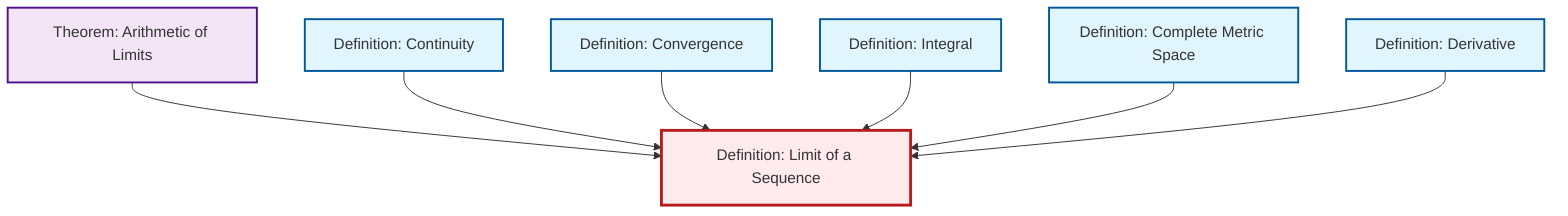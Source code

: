 graph TD
    classDef definition fill:#e1f5fe,stroke:#01579b,stroke-width:2px
    classDef theorem fill:#f3e5f5,stroke:#4a148c,stroke-width:2px
    classDef axiom fill:#fff3e0,stroke:#e65100,stroke-width:2px
    classDef example fill:#e8f5e9,stroke:#1b5e20,stroke-width:2px
    classDef current fill:#ffebee,stroke:#b71c1c,stroke-width:3px
    thm-limit-arithmetic["Theorem: Arithmetic of Limits"]:::theorem
    def-convergence["Definition: Convergence"]:::definition
    def-derivative["Definition: Derivative"]:::definition
    def-limit["Definition: Limit of a Sequence"]:::definition
    def-integral["Definition: Integral"]:::definition
    def-continuity["Definition: Continuity"]:::definition
    def-complete-metric-space["Definition: Complete Metric Space"]:::definition
    thm-limit-arithmetic --> def-limit
    def-continuity --> def-limit
    def-convergence --> def-limit
    def-integral --> def-limit
    def-complete-metric-space --> def-limit
    def-derivative --> def-limit
    class def-limit current